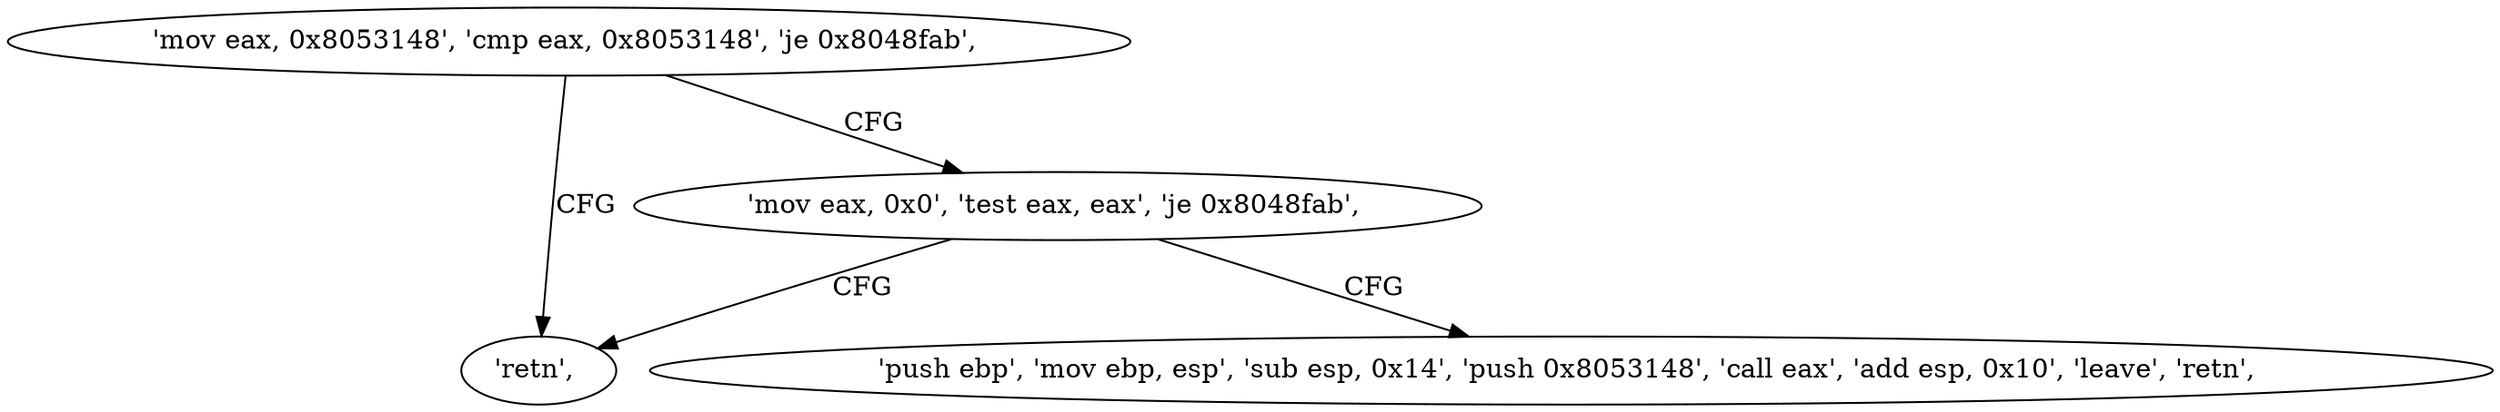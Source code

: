 digraph "func" {
"134516612" [label = "'mov eax, 0x8053148', 'cmp eax, 0x8053148', 'je 0x8048fab', " ]
"134516651" [label = "'retn', " ]
"134516624" [label = "'mov eax, 0x0', 'test eax, eax', 'je 0x8048fab', " ]
"134516633" [label = "'push ebp', 'mov ebp, esp', 'sub esp, 0x14', 'push 0x8053148', 'call eax', 'add esp, 0x10', 'leave', 'retn', " ]
"134516612" -> "134516651" [ label = "CFG" ]
"134516612" -> "134516624" [ label = "CFG" ]
"134516624" -> "134516651" [ label = "CFG" ]
"134516624" -> "134516633" [ label = "CFG" ]
}

